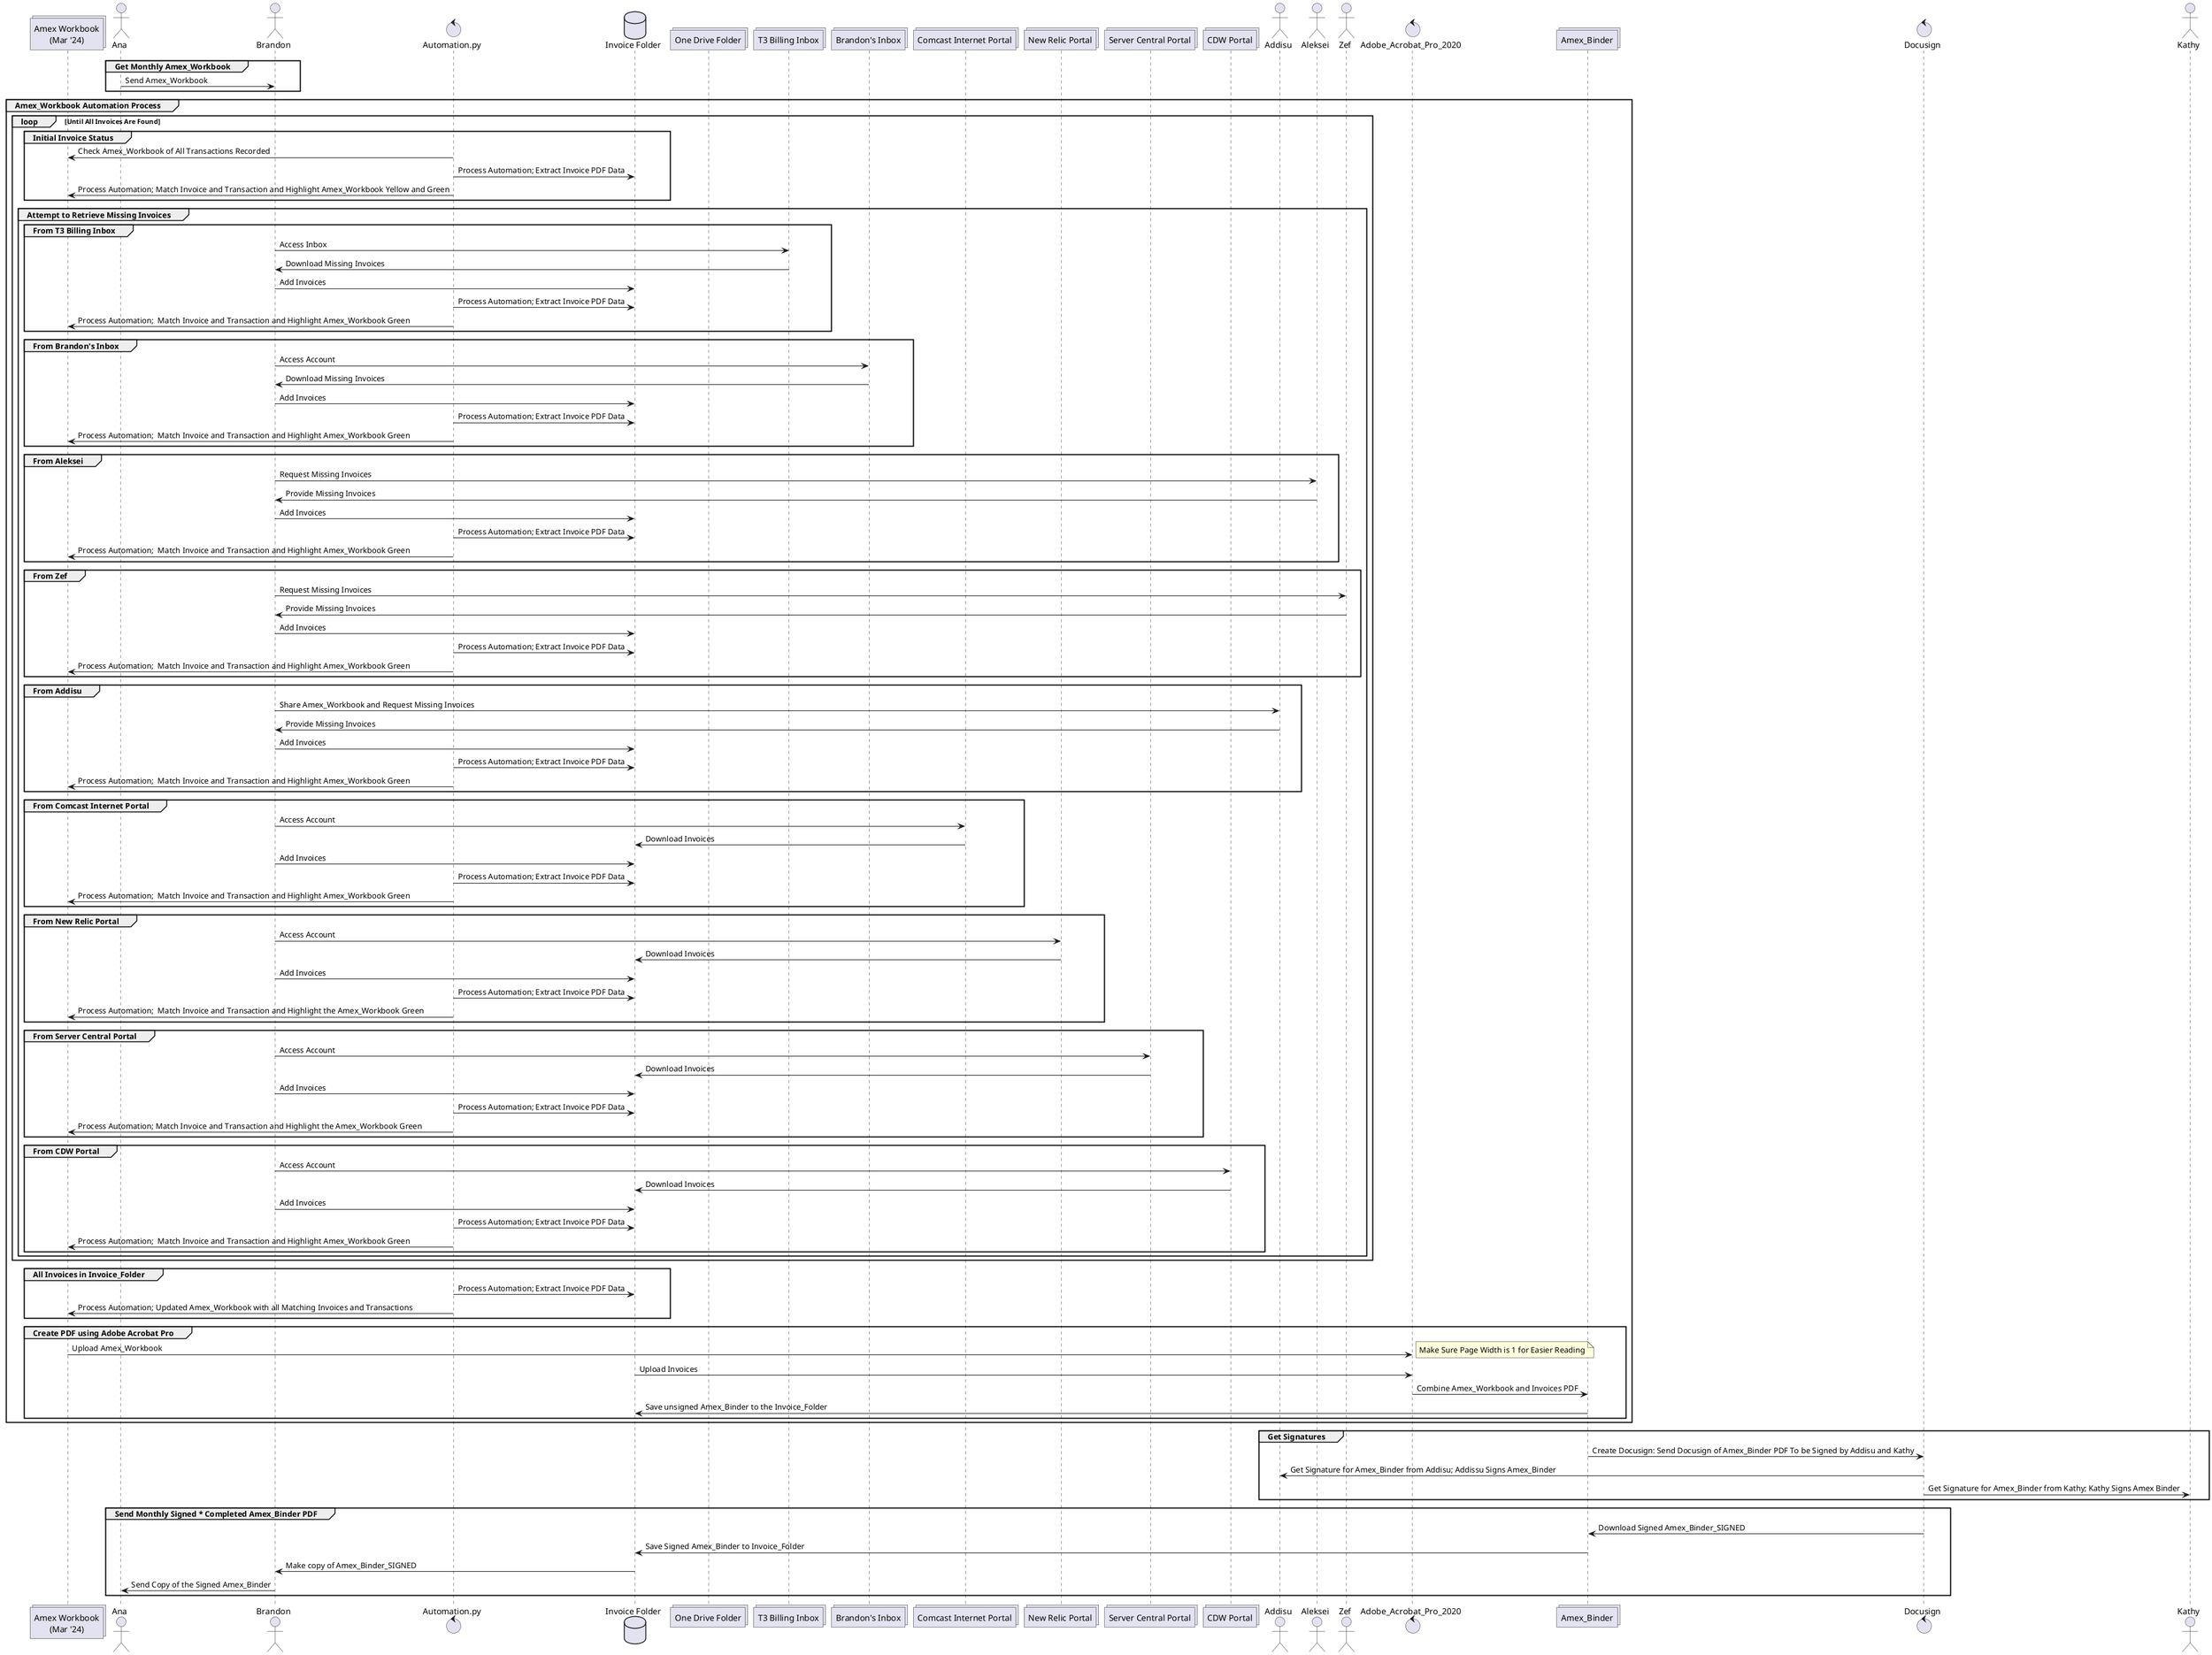 @startuml

collections "Amex Workbook\n(Mar '24)" as Amex_Workbook
actor Ana
actor Brandon
control "Automation.py" as Amex_Automation
database "Invoice Folder" as Invoice_Folder
collections "One Drive Folder" as Kathy_View
collections "T3 Billing Inbox" as T3billing_Inbox
collections "Brandon's Inbox" as Brandon_Inbox
collections "Comcast Internet Portal" as Comcast_Internet_Portal
collections "New Relic Portal" as NewRelic_Portal
collections "Server Central Portal" as Deft_Portal
collections "CDW Portal" as CDW_Portal
actor Addisu
actor Aleksei
actor Zef
actor Kathy
control Adobe_Acrobat_Pro_2020
collections Amex_Binder
control Docusign
actor Kathy


' Monthly Amex Statement Process

group Get Monthly Amex_Workbook
Ana -> Brandon: Send Amex_Workbook
end

group Amex_Workbook Automation Process

    loop Until All Invoices Are Found

        group Initial Invoice Status
        Amex_Automation -> Amex_Workbook: Check Amex_Workbook of All Transactions Recorded
        Amex_Automation -> Invoice_Folder: Process Automation; Extract Invoice PDF Data
        Amex_Automation -> Amex_Workbook: Process Automation; Match Invoice and Transaction and Highlight Amex_Workbook Yellow and Green

        end

        group Attempt to Retrieve Missing Invoices

            group From T3 Billing Inbox
                Brandon -> T3billing_Inbox: Access Inbox
                T3billing_Inbox -> Brandon: Download Missing Invoices
                Brandon -> Invoice_Folder: Add Invoices
                Amex_Automation -> Invoice_Folder: Process Automation; Extract Invoice PDF Data
                Amex_Automation -> Amex_Workbook: Process Automation;  Match Invoice and Transaction and Highlight Amex_Workbook Green
            end

            group From Brandon's Inbox
                Brandon -> Brandon_Inbox: Access Account
                Brandon_Inbox -> Brandon: Download Missing Invoices
                Brandon -> Invoice_Folder: Add Invoices
                Amex_Automation -> Invoice_Folder: Process Automation; Extract Invoice PDF Data
                Amex_Automation -> Amex_Workbook: Process Automation;  Match Invoice and Transaction and Highlight Amex_Workbook Green
            end

            group From Aleksei
                Brandon -> Aleksei: Request Missing Invoices
                Aleksei -> Brandon: Provide Missing Invoices
                Brandon -> Invoice_Folder: Add Invoices
                Amex_Automation -> Invoice_Folder: Process Automation; Extract Invoice PDF Data
                Amex_Automation -> Amex_Workbook: Process Automation;  Match Invoice and Transaction and Highlight Amex_Workbook Green
            end

            group From Zef
                Brandon -> Zef: Request Missing Invoices
                Zef -> Brandon: Provide Missing Invoices
                Brandon -> Invoice_Folder: Add Invoices
                Amex_Automation -> Invoice_Folder: Process Automation; Extract Invoice PDF Data
                Amex_Automation -> Amex_Workbook: Process Automation;  Match Invoice and Transaction and Highlight Amex_Workbook Green
            end

            group From Addisu
                Brandon -> Addisu: Share Amex_Workbook and Request Missing Invoices
                Addisu -> Brandon: Provide Missing Invoices
                Brandon -> Invoice_Folder: Add Invoices
                Amex_Automation -> Invoice_Folder: Process Automation; Extract Invoice PDF Data
                Amex_Automation -> Amex_Workbook: Process Automation;  Match Invoice and Transaction and Highlight Amex_Workbook Green
            end

            group From Comcast Internet Portal
                Brandon -> Comcast_Internet_Portal: Access Account
                Comcast_Internet_Portal -> Invoice_Folder: Download Invoices
                Brandon -> Invoice_Folder: Add Invoices
                Amex_Automation -> Invoice_Folder: Process Automation; Extract Invoice PDF Data
                Amex_Automation -> Amex_Workbook: Process Automation;  Match Invoice and Transaction and Highlight Amex_Workbook Green
            end

            group From New Relic Portal
                Brandon -> NewRelic_Portal: Access Account
                NewRelic_Portal -> Invoice_Folder: Download Invoices
                Brandon -> Invoice_Folder: Add Invoices
                Amex_Automation -> Invoice_Folder: Process Automation; Extract Invoice PDF Data
                Amex_Automation -> Amex_Workbook: Process Automation;  Match Invoice and Transaction and Highlight the Amex_Workbook Green
            end

            group From Server Central Portal
                Brandon -> Deft_Portal: Access Account
                Deft_Portal -> Invoice_Folder: Download Invoices
                Brandon -> Invoice_Folder: Add Invoices
                Amex_Automation -> Invoice_Folder: Process Automation; Extract Invoice PDF Data
                Amex_Automation -> Amex_Workbook: Process Automation; Match Invoice and Transaction and Highlight the Amex_Workbook Green
            end

            group From CDW Portal
                Brandon -> CDW_Portal: Access Account
                CDW_Portal -> Invoice_Folder: Download Invoices
                Brandon -> Invoice_Folder: Add Invoices
                Amex_Automation -> Invoice_Folder: Process Automation; Extract Invoice PDF Data
                Amex_Automation -> Amex_Workbook: Process Automation;  Match Invoice and Transaction and Highlight Amex_Workbook Green
            end

        end

end

group All Invoices in Invoice_Folder
Amex_Automation -> Invoice_Folder: Process Automation; Extract Invoice PDF Data
Amex_Automation -> Amex_Workbook: Process Automation; Updated Amex_Workbook with all Matching Invoices and Transactions
end

group Create PDF using Adobe Acrobat Pro
Amex_Workbook -> Adobe_Acrobat_Pro_2020 : Upload Amex_Workbook
note right: Make Sure Page Width is 1 for Easier Reading
Invoice_Folder -> Adobe_Acrobat_Pro_2020: Upload Invoices
Adobe_Acrobat_Pro_2020 -> Amex_Binder: Combine Amex_Workbook and Invoices PDF
Amex_Binder -> Invoice_Folder: Save unsigned Amex_Binder to the Invoice_Folder
end

end

group Get Signatures
Amex_Binder -> Docusign: Create Docusign: Send Docusign of Amex_Binder PDF To be Signed by Addisu and Kathy
Docusign -> Addisu: Get Signature for Amex_Binder from Addisu; Addissu Signs Amex_Binder
Docusign -> Kathy: Get Signature for Amex_Binder from Kathy; Kathy Signs Amex Binder
end

group Send Monthly Signed * Completed Amex_Binder PDF
Docusign -> Amex_Binder: Download Signed Amex_Binder_SIGNED
Amex_Binder -> Invoice_Folder: Save Signed Amex_Binder to Invoice_Folder
Invoice_Folder -> Brandon: Make copy of Amex_Binder_SIGNED
Brandon -> Ana: Send Copy of the Signed Amex_Binder
end

@enduml
